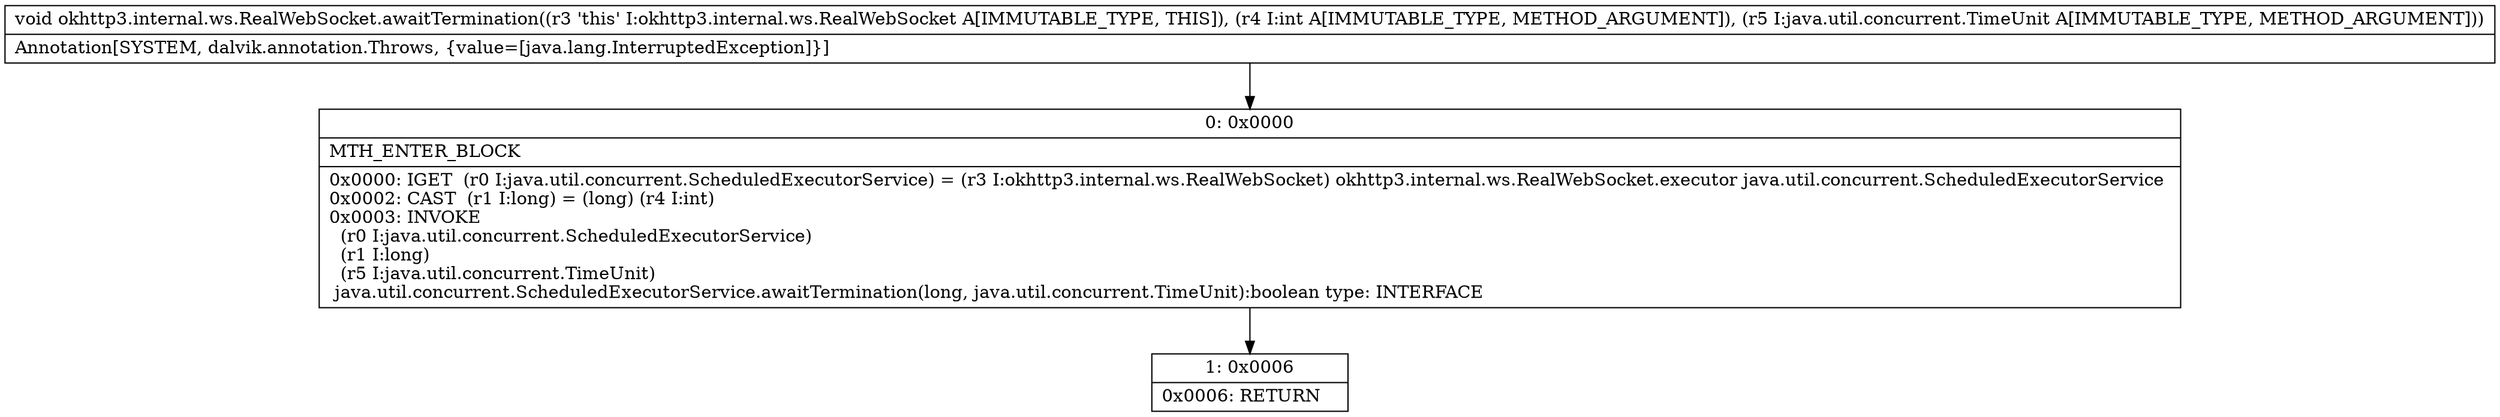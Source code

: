 digraph "CFG forokhttp3.internal.ws.RealWebSocket.awaitTermination(ILjava\/util\/concurrent\/TimeUnit;)V" {
Node_0 [shape=record,label="{0\:\ 0x0000|MTH_ENTER_BLOCK\l|0x0000: IGET  (r0 I:java.util.concurrent.ScheduledExecutorService) = (r3 I:okhttp3.internal.ws.RealWebSocket) okhttp3.internal.ws.RealWebSocket.executor java.util.concurrent.ScheduledExecutorService \l0x0002: CAST  (r1 I:long) = (long) (r4 I:int) \l0x0003: INVOKE  \l  (r0 I:java.util.concurrent.ScheduledExecutorService)\l  (r1 I:long)\l  (r5 I:java.util.concurrent.TimeUnit)\l java.util.concurrent.ScheduledExecutorService.awaitTermination(long, java.util.concurrent.TimeUnit):boolean type: INTERFACE \l}"];
Node_1 [shape=record,label="{1\:\ 0x0006|0x0006: RETURN   \l}"];
MethodNode[shape=record,label="{void okhttp3.internal.ws.RealWebSocket.awaitTermination((r3 'this' I:okhttp3.internal.ws.RealWebSocket A[IMMUTABLE_TYPE, THIS]), (r4 I:int A[IMMUTABLE_TYPE, METHOD_ARGUMENT]), (r5 I:java.util.concurrent.TimeUnit A[IMMUTABLE_TYPE, METHOD_ARGUMENT]))  | Annotation[SYSTEM, dalvik.annotation.Throws, \{value=[java.lang.InterruptedException]\}]\l}"];
MethodNode -> Node_0;
Node_0 -> Node_1;
}

